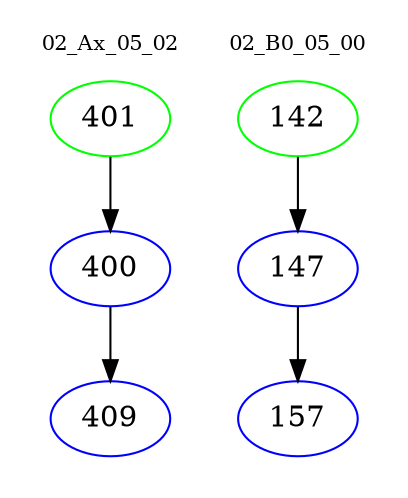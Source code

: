 digraph{
subgraph cluster_0 {
color = white
label = "02_Ax_05_02";
fontsize=10;
T0_401 [label="401", color="green"]
T0_401 -> T0_400 [color="black"]
T0_400 [label="400", color="blue"]
T0_400 -> T0_409 [color="black"]
T0_409 [label="409", color="blue"]
}
subgraph cluster_1 {
color = white
label = "02_B0_05_00";
fontsize=10;
T1_142 [label="142", color="green"]
T1_142 -> T1_147 [color="black"]
T1_147 [label="147", color="blue"]
T1_147 -> T1_157 [color="black"]
T1_157 [label="157", color="blue"]
}
}
